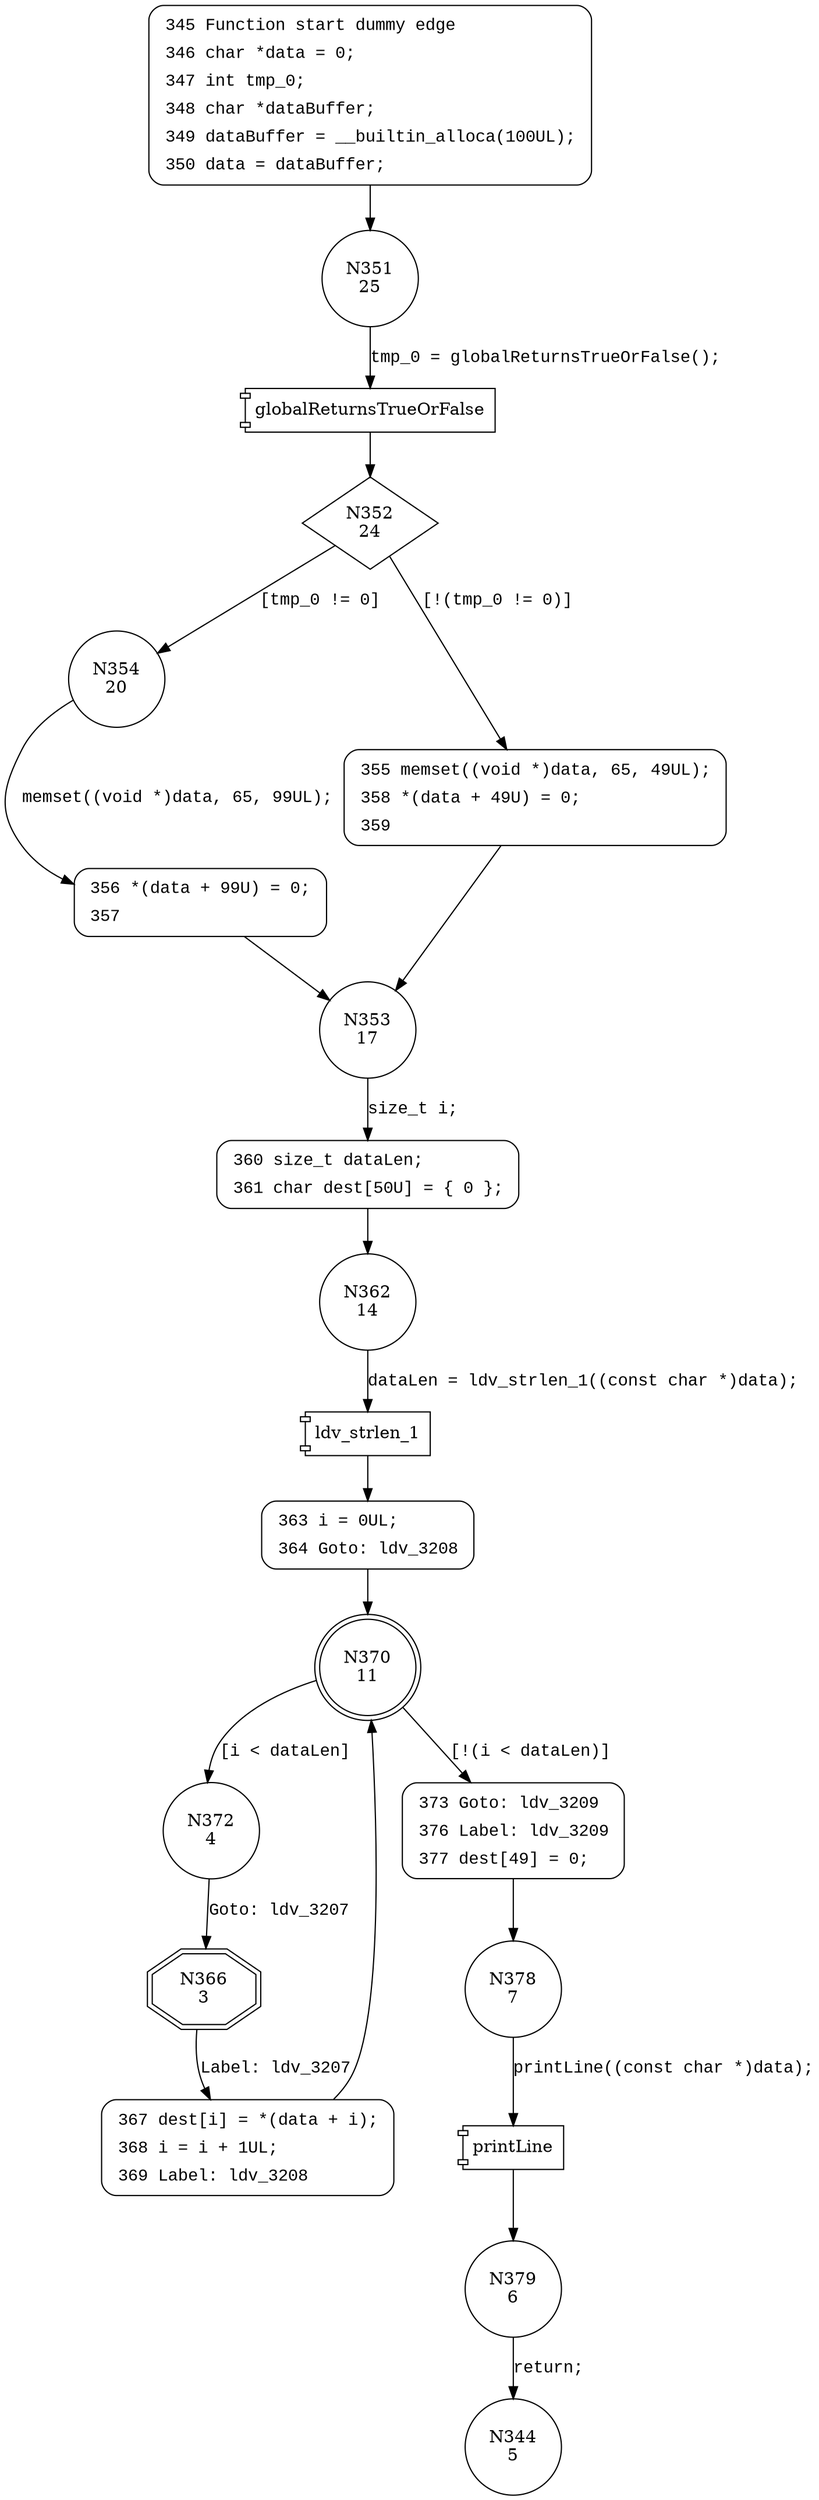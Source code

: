 digraph CWE121_Stack_Based_Buffer_Overflow__CWE806_char_alloca_loop_12_bad {
351 [shape="circle" label="N351\n25"]
352 [shape="diamond" label="N352\n24"]
354 [shape="circle" label="N354\n20"]
355 [shape="circle" label="N355\n23"]
353 [shape="circle" label="N353\n17"]
360 [shape="circle" label="N360\n16"]
362 [shape="circle" label="N362\n14"]
363 [shape="circle" label="N363\n13"]
370 [shape="doublecircle" label="N370\n11"]
372 [shape="circle" label="N372\n4"]
373 [shape="circle" label="N373\n10"]
378 [shape="circle" label="N378\n7"]
379 [shape="circle" label="N379\n6"]
366 [shape="doubleoctagon" label="N366\n3"]
367 [shape="circle" label="N367\n2"]
356 [shape="circle" label="N356\n19"]
344 [shape="circle" label="N344\n5"]
345 [style="filled,bold" penwidth="1" fillcolor="white" fontname="Courier New" shape="Mrecord" label=<<table border="0" cellborder="0" cellpadding="3" bgcolor="white"><tr><td align="right">345</td><td align="left">Function start dummy edge</td></tr><tr><td align="right">346</td><td align="left">char *data = 0;</td></tr><tr><td align="right">347</td><td align="left">int tmp_0;</td></tr><tr><td align="right">348</td><td align="left">char *dataBuffer;</td></tr><tr><td align="right">349</td><td align="left">dataBuffer = __builtin_alloca(100UL);</td></tr><tr><td align="right">350</td><td align="left">data = dataBuffer;</td></tr></table>>]
345 -> 351[label=""]
355 [style="filled,bold" penwidth="1" fillcolor="white" fontname="Courier New" shape="Mrecord" label=<<table border="0" cellborder="0" cellpadding="3" bgcolor="white"><tr><td align="right">355</td><td align="left">memset((void *)data, 65, 49UL);</td></tr><tr><td align="right">358</td><td align="left">*(data + 49U) = 0;</td></tr><tr><td align="right">359</td><td align="left"></td></tr></table>>]
355 -> 353[label=""]
360 [style="filled,bold" penwidth="1" fillcolor="white" fontname="Courier New" shape="Mrecord" label=<<table border="0" cellborder="0" cellpadding="3" bgcolor="white"><tr><td align="right">360</td><td align="left">size_t dataLen;</td></tr><tr><td align="right">361</td><td align="left">char dest[50U] = &#123; 0 &#125;;</td></tr></table>>]
360 -> 362[label=""]
363 [style="filled,bold" penwidth="1" fillcolor="white" fontname="Courier New" shape="Mrecord" label=<<table border="0" cellborder="0" cellpadding="3" bgcolor="white"><tr><td align="right">363</td><td align="left">i = 0UL;</td></tr><tr><td align="right">364</td><td align="left">Goto: ldv_3208</td></tr></table>>]
363 -> 370[label=""]
373 [style="filled,bold" penwidth="1" fillcolor="white" fontname="Courier New" shape="Mrecord" label=<<table border="0" cellborder="0" cellpadding="3" bgcolor="white"><tr><td align="right">373</td><td align="left">Goto: ldv_3209</td></tr><tr><td align="right">376</td><td align="left">Label: ldv_3209</td></tr><tr><td align="right">377</td><td align="left">dest[49] = 0;</td></tr></table>>]
373 -> 378[label=""]
367 [style="filled,bold" penwidth="1" fillcolor="white" fontname="Courier New" shape="Mrecord" label=<<table border="0" cellborder="0" cellpadding="3" bgcolor="white"><tr><td align="right">367</td><td align="left">dest[i] = *(data + i);</td></tr><tr><td align="right">368</td><td align="left">i = i + 1UL;</td></tr><tr><td align="right">369</td><td align="left">Label: ldv_3208</td></tr></table>>]
367 -> 370[label=""]
356 [style="filled,bold" penwidth="1" fillcolor="white" fontname="Courier New" shape="Mrecord" label=<<table border="0" cellborder="0" cellpadding="3" bgcolor="white"><tr><td align="right">356</td><td align="left">*(data + 99U) = 0;</td></tr><tr><td align="right">357</td><td align="left"></td></tr></table>>]
356 -> 353[label=""]
100025 [shape="component" label="globalReturnsTrueOrFalse"]
351 -> 100025 [label="tmp_0 = globalReturnsTrueOrFalse();" fontname="Courier New"]
100025 -> 352 [label="" fontname="Courier New"]
352 -> 354 [label="[tmp_0 != 0]" fontname="Courier New"]
352 -> 355 [label="[!(tmp_0 != 0)]" fontname="Courier New"]
353 -> 360 [label="size_t i;" fontname="Courier New"]
100026 [shape="component" label="ldv_strlen_1"]
362 -> 100026 [label="dataLen = ldv_strlen_1((const char *)data);" fontname="Courier New"]
100026 -> 363 [label="" fontname="Courier New"]
370 -> 372 [label="[i < dataLen]" fontname="Courier New"]
370 -> 373 [label="[!(i < dataLen)]" fontname="Courier New"]
100027 [shape="component" label="printLine"]
378 -> 100027 [label="printLine((const char *)data);" fontname="Courier New"]
100027 -> 379 [label="" fontname="Courier New"]
372 -> 366 [label="Goto: ldv_3207" fontname="Courier New"]
366 -> 367 [label="Label: ldv_3207" fontname="Courier New"]
354 -> 356 [label="memset((void *)data, 65, 99UL);" fontname="Courier New"]
379 -> 344 [label="return;" fontname="Courier New"]
}